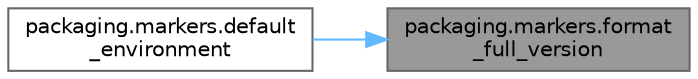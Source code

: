 digraph "packaging.markers.format_full_version"
{
 // LATEX_PDF_SIZE
  bgcolor="transparent";
  edge [fontname=Helvetica,fontsize=10,labelfontname=Helvetica,labelfontsize=10];
  node [fontname=Helvetica,fontsize=10,shape=box,height=0.2,width=0.4];
  rankdir="RL";
  Node1 [id="Node000001",label="packaging.markers.format\l_full_version",height=0.2,width=0.4,color="gray40", fillcolor="grey60", style="filled", fontcolor="black",tooltip=" "];
  Node1 -> Node2 [id="edge1_Node000001_Node000002",dir="back",color="steelblue1",style="solid",tooltip=" "];
  Node2 [id="Node000002",label="packaging.markers.default\l_environment",height=0.2,width=0.4,color="grey40", fillcolor="white", style="filled",URL="$namespacepackaging_1_1markers.html#a95479b0c8b7cb1cae5ae33dad3f46695",tooltip=" "];
}
